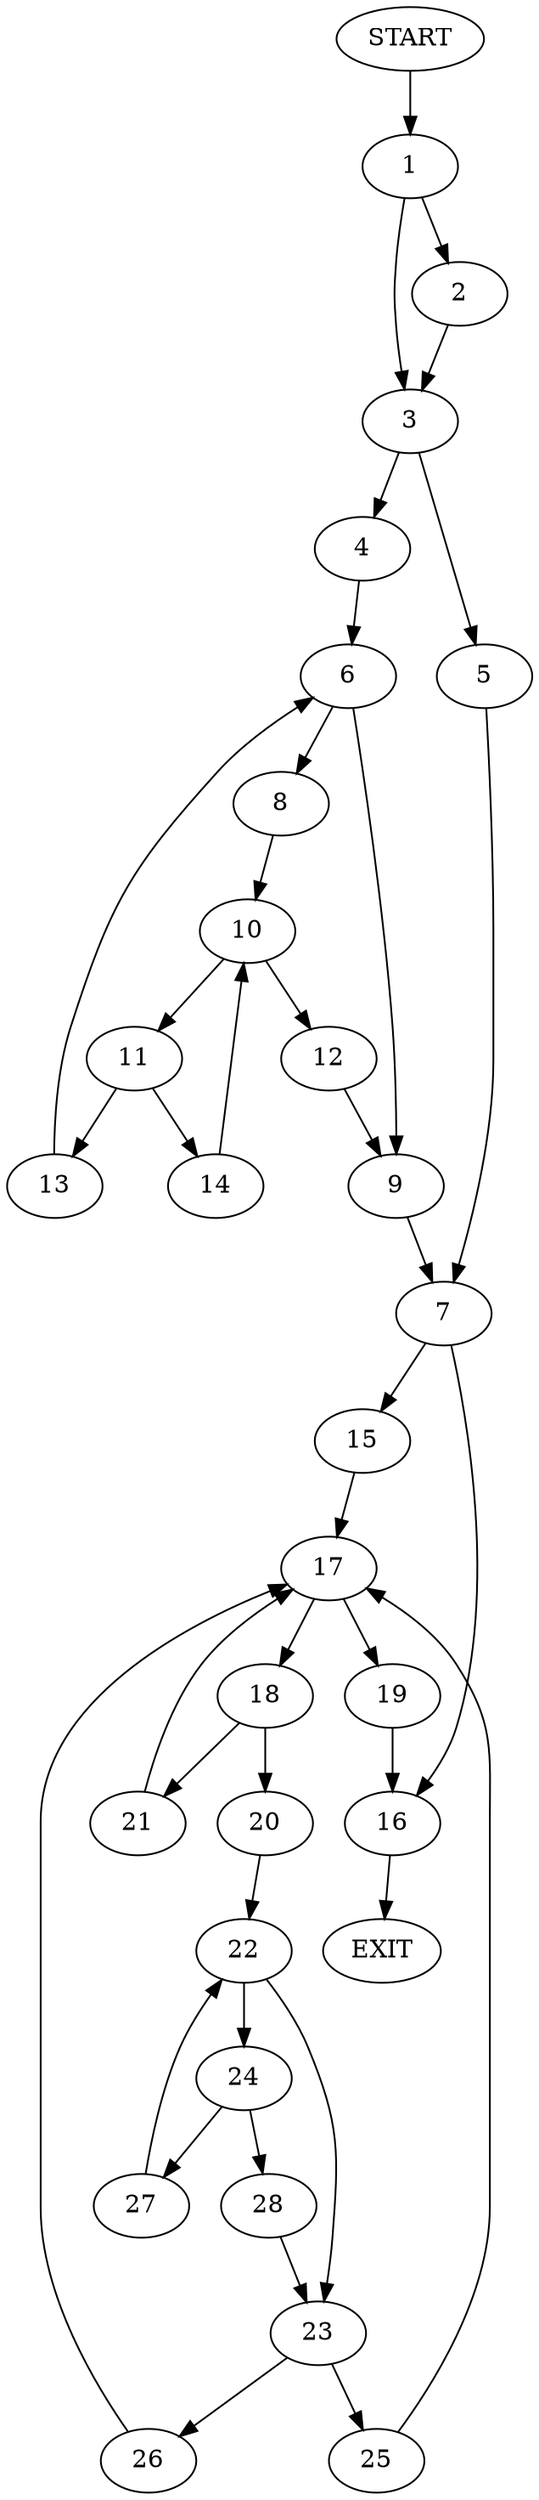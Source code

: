 digraph {
0 [label="START"]
29 [label="EXIT"]
0 -> 1
1 -> 2
1 -> 3
2 -> 3
3 -> 4
3 -> 5
4 -> 6
5 -> 7
6 -> 8
6 -> 9
8 -> 10
9 -> 7
10 -> 11
10 -> 12
11 -> 13
11 -> 14
12 -> 9
13 -> 6
14 -> 10
7 -> 15
7 -> 16
15 -> 17
16 -> 29
17 -> 18
17 -> 19
18 -> 20
18 -> 21
19 -> 16
21 -> 17
20 -> 22
22 -> 23
22 -> 24
23 -> 25
23 -> 26
24 -> 27
24 -> 28
28 -> 23
27 -> 22
26 -> 17
25 -> 17
}
